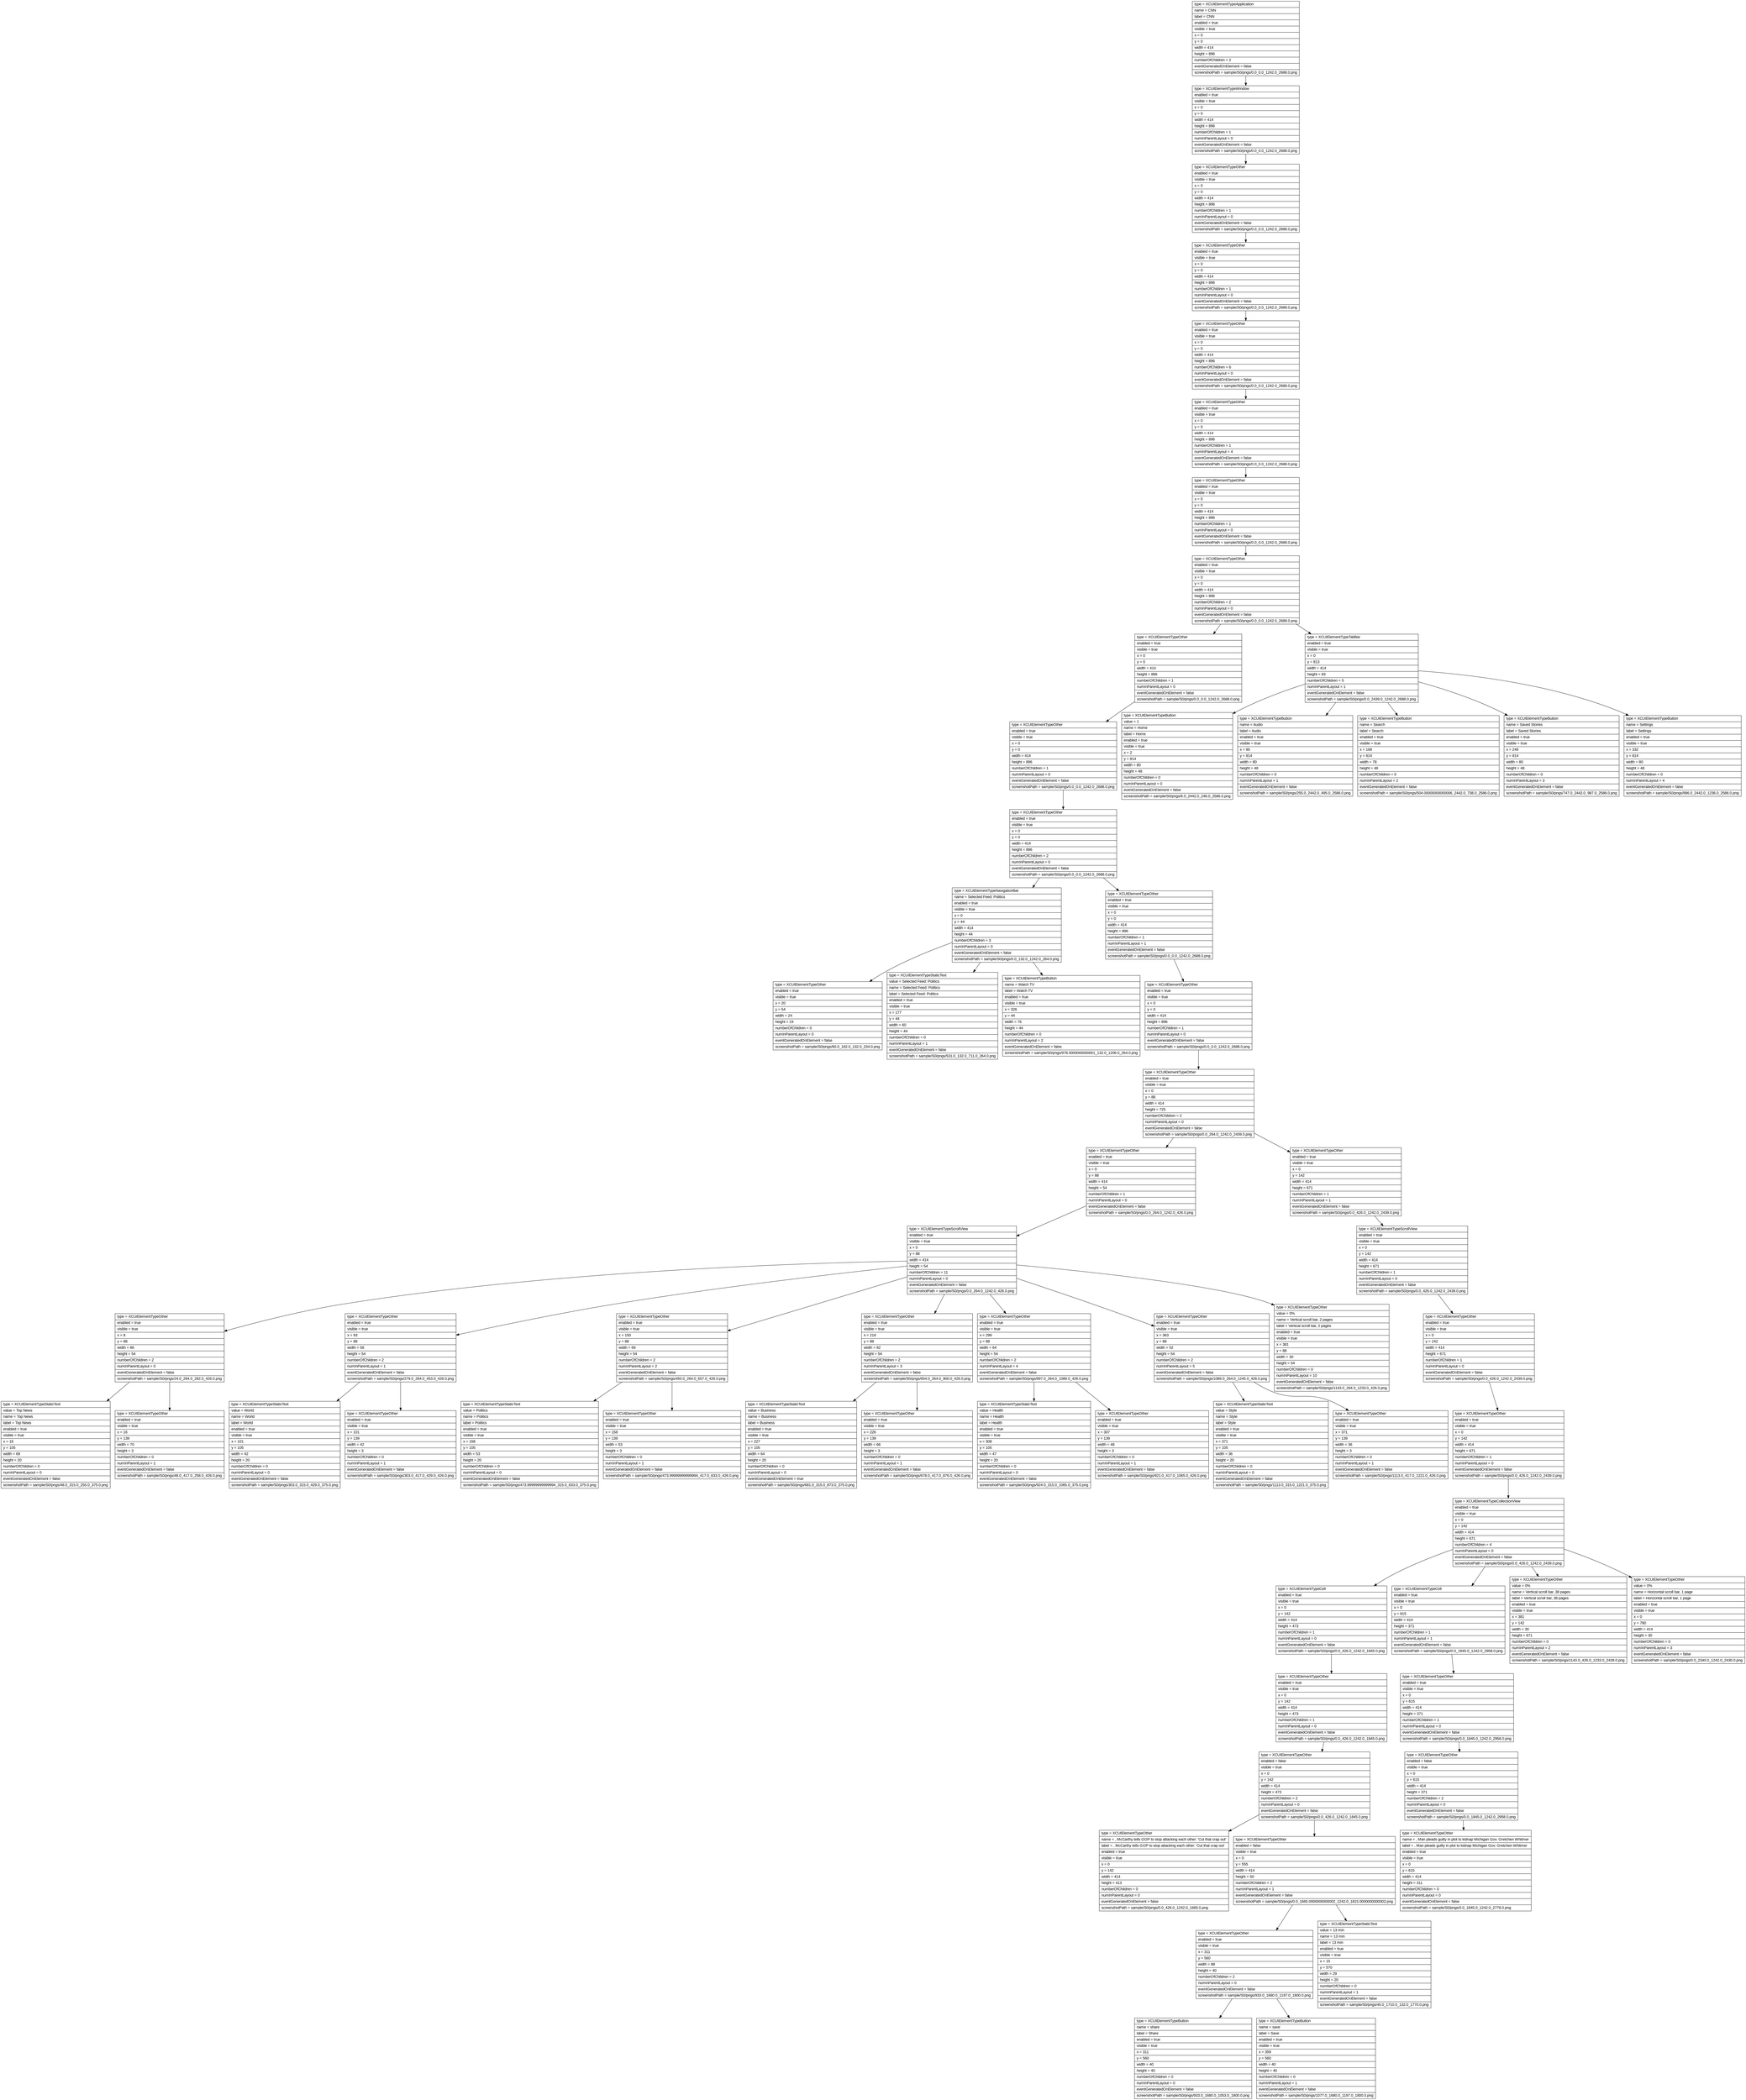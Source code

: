 digraph Layout {

	node [shape=record fontname=Arial];

	0	[label="{type = XCUIElementTypeApplication\l|name = CNN\l|label = CNN\l|enabled = true\l|visible = true\l|x = 0\l|y = 0\l|width = 414\l|height = 896\l|numberOfChildren = 2\l|eventGeneratedOnElement = false \l|screenshotPath = sample/S0/pngs/0.0_0.0_1242.0_2688.0.png\l}"]
	1	[label="{type = XCUIElementTypeWindow\l|enabled = true\l|visible = true\l|x = 0\l|y = 0\l|width = 414\l|height = 896\l|numberOfChildren = 1\l|numInParentLayout = 0\l|eventGeneratedOnElement = false \l|screenshotPath = sample/S0/pngs/0.0_0.0_1242.0_2688.0.png\l}"]
	2	[label="{type = XCUIElementTypeOther\l|enabled = true\l|visible = true\l|x = 0\l|y = 0\l|width = 414\l|height = 896\l|numberOfChildren = 1\l|numInParentLayout = 0\l|eventGeneratedOnElement = false \l|screenshotPath = sample/S0/pngs/0.0_0.0_1242.0_2688.0.png\l}"]
	3	[label="{type = XCUIElementTypeOther\l|enabled = true\l|visible = true\l|x = 0\l|y = 0\l|width = 414\l|height = 896\l|numberOfChildren = 1\l|numInParentLayout = 0\l|eventGeneratedOnElement = false \l|screenshotPath = sample/S0/pngs/0.0_0.0_1242.0_2688.0.png\l}"]
	4	[label="{type = XCUIElementTypeOther\l|enabled = true\l|visible = true\l|x = 0\l|y = 0\l|width = 414\l|height = 896\l|numberOfChildren = 6\l|numInParentLayout = 0\l|eventGeneratedOnElement = false \l|screenshotPath = sample/S0/pngs/0.0_0.0_1242.0_2688.0.png\l}"]
	5	[label="{type = XCUIElementTypeOther\l|enabled = true\l|visible = true\l|x = 0\l|y = 0\l|width = 414\l|height = 896\l|numberOfChildren = 1\l|numInParentLayout = 4\l|eventGeneratedOnElement = false \l|screenshotPath = sample/S0/pngs/0.0_0.0_1242.0_2688.0.png\l}"]
	6	[label="{type = XCUIElementTypeOther\l|enabled = true\l|visible = true\l|x = 0\l|y = 0\l|width = 414\l|height = 896\l|numberOfChildren = 1\l|numInParentLayout = 0\l|eventGeneratedOnElement = false \l|screenshotPath = sample/S0/pngs/0.0_0.0_1242.0_2688.0.png\l}"]
	7	[label="{type = XCUIElementTypeOther\l|enabled = true\l|visible = true\l|x = 0\l|y = 0\l|width = 414\l|height = 896\l|numberOfChildren = 2\l|numInParentLayout = 0\l|eventGeneratedOnElement = false \l|screenshotPath = sample/S0/pngs/0.0_0.0_1242.0_2688.0.png\l}"]
	8	[label="{type = XCUIElementTypeOther\l|enabled = true\l|visible = true\l|x = 0\l|y = 0\l|width = 414\l|height = 896\l|numberOfChildren = 1\l|numInParentLayout = 0\l|eventGeneratedOnElement = false \l|screenshotPath = sample/S0/pngs/0.0_0.0_1242.0_2688.0.png\l}"]
	9	[label="{type = XCUIElementTypeTabBar\l|enabled = true\l|visible = true\l|x = 0\l|y = 813\l|width = 414\l|height = 83\l|numberOfChildren = 5\l|numInParentLayout = 1\l|eventGeneratedOnElement = false \l|screenshotPath = sample/S0/pngs/0.0_2439.0_1242.0_2688.0.png\l}"]
	10	[label="{type = XCUIElementTypeOther\l|enabled = true\l|visible = true\l|x = 0\l|y = 0\l|width = 414\l|height = 896\l|numberOfChildren = 1\l|numInParentLayout = 0\l|eventGeneratedOnElement = false \l|screenshotPath = sample/S0/pngs/0.0_0.0_1242.0_2688.0.png\l}"]
	11	[label="{type = XCUIElementTypeButton\l|value = 1\l|name = Home\l|label = Home\l|enabled = true\l|visible = true\l|x = 2\l|y = 814\l|width = 80\l|height = 48\l|numberOfChildren = 0\l|numInParentLayout = 0\l|eventGeneratedOnElement = false \l|screenshotPath = sample/S0/pngs/6.0_2442.0_246.0_2586.0.png\l}"]
	12	[label="{type = XCUIElementTypeButton\l|name = Audio\l|label = Audio\l|enabled = true\l|visible = true\l|x = 85\l|y = 814\l|width = 80\l|height = 48\l|numberOfChildren = 0\l|numInParentLayout = 1\l|eventGeneratedOnElement = false \l|screenshotPath = sample/S0/pngs/255.0_2442.0_495.0_2586.0.png\l}"]
	13	[label="{type = XCUIElementTypeButton\l|name = Search\l|label = Search\l|enabled = true\l|visible = true\l|x = 168\l|y = 814\l|width = 78\l|height = 48\l|numberOfChildren = 0\l|numInParentLayout = 2\l|eventGeneratedOnElement = false \l|screenshotPath = sample/S0/pngs/504.00000000000006_2442.0_738.0_2586.0.png\l}"]
	14	[label="{type = XCUIElementTypeButton\l|name = Saved Stories\l|label = Saved Stories\l|enabled = true\l|visible = true\l|x = 249\l|y = 814\l|width = 80\l|height = 48\l|numberOfChildren = 0\l|numInParentLayout = 3\l|eventGeneratedOnElement = false \l|screenshotPath = sample/S0/pngs/747.0_2442.0_987.0_2586.0.png\l}"]
	15	[label="{type = XCUIElementTypeButton\l|name = Settings\l|label = Settings\l|enabled = true\l|visible = true\l|x = 332\l|y = 814\l|width = 80\l|height = 48\l|numberOfChildren = 0\l|numInParentLayout = 4\l|eventGeneratedOnElement = false \l|screenshotPath = sample/S0/pngs/996.0_2442.0_1236.0_2586.0.png\l}"]
	16	[label="{type = XCUIElementTypeOther\l|enabled = true\l|visible = true\l|x = 0\l|y = 0\l|width = 414\l|height = 896\l|numberOfChildren = 2\l|numInParentLayout = 0\l|eventGeneratedOnElement = false \l|screenshotPath = sample/S0/pngs/0.0_0.0_1242.0_2688.0.png\l}"]
	17	[label="{type = XCUIElementTypeNavigationBar\l|name = Selected Feed: Politics\l|enabled = true\l|visible = true\l|x = 0\l|y = 44\l|width = 414\l|height = 44\l|numberOfChildren = 3\l|numInParentLayout = 0\l|eventGeneratedOnElement = false \l|screenshotPath = sample/S0/pngs/0.0_132.0_1242.0_264.0.png\l}"]
	18	[label="{type = XCUIElementTypeOther\l|enabled = true\l|visible = true\l|x = 0\l|y = 0\l|width = 414\l|height = 896\l|numberOfChildren = 1\l|numInParentLayout = 1\l|eventGeneratedOnElement = false \l|screenshotPath = sample/S0/pngs/0.0_0.0_1242.0_2688.0.png\l}"]
	19	[label="{type = XCUIElementTypeOther\l|enabled = true\l|visible = true\l|x = 20\l|y = 54\l|width = 24\l|height = 24\l|numberOfChildren = 0\l|numInParentLayout = 0\l|eventGeneratedOnElement = false \l|screenshotPath = sample/S0/pngs/60.0_162.0_132.0_234.0.png\l}"]
	20	[label="{type = XCUIElementTypeStaticText\l|value = Selected Feed: Politics\l|name = Selected Feed: Politics\l|label = Selected Feed: Politics\l|enabled = true\l|visible = true\l|x = 177\l|y = 44\l|width = 60\l|height = 44\l|numberOfChildren = 0\l|numInParentLayout = 1\l|eventGeneratedOnElement = false \l|screenshotPath = sample/S0/pngs/531.0_132.0_711.0_264.0.png\l}"]
	21	[label="{type = XCUIElementTypeButton\l|name = Watch TV\l|label = Watch TV\l|enabled = true\l|visible = true\l|x = 326\l|y = 44\l|width = 76\l|height = 44\l|numberOfChildren = 0\l|numInParentLayout = 2\l|eventGeneratedOnElement = false \l|screenshotPath = sample/S0/pngs/978.0000000000001_132.0_1206.0_264.0.png\l}"]
	22	[label="{type = XCUIElementTypeOther\l|enabled = true\l|visible = true\l|x = 0\l|y = 0\l|width = 414\l|height = 896\l|numberOfChildren = 1\l|numInParentLayout = 0\l|eventGeneratedOnElement = false \l|screenshotPath = sample/S0/pngs/0.0_0.0_1242.0_2688.0.png\l}"]
	23	[label="{type = XCUIElementTypeOther\l|enabled = true\l|visible = true\l|x = 0\l|y = 88\l|width = 414\l|height = 725\l|numberOfChildren = 2\l|numInParentLayout = 0\l|eventGeneratedOnElement = false \l|screenshotPath = sample/S0/pngs/0.0_264.0_1242.0_2439.0.png\l}"]
	24	[label="{type = XCUIElementTypeOther\l|enabled = true\l|visible = true\l|x = 0\l|y = 88\l|width = 414\l|height = 54\l|numberOfChildren = 1\l|numInParentLayout = 0\l|eventGeneratedOnElement = false \l|screenshotPath = sample/S0/pngs/0.0_264.0_1242.0_426.0.png\l}"]
	25	[label="{type = XCUIElementTypeOther\l|enabled = true\l|visible = true\l|x = 0\l|y = 142\l|width = 414\l|height = 671\l|numberOfChildren = 1\l|numInParentLayout = 1\l|eventGeneratedOnElement = false \l|screenshotPath = sample/S0/pngs/0.0_426.0_1242.0_2439.0.png\l}"]
	26	[label="{type = XCUIElementTypeScrollView\l|enabled = true\l|visible = true\l|x = 0\l|y = 88\l|width = 414\l|height = 54\l|numberOfChildren = 11\l|numInParentLayout = 0\l|eventGeneratedOnElement = false \l|screenshotPath = sample/S0/pngs/0.0_264.0_1242.0_426.0.png\l}"]
	27	[label="{type = XCUIElementTypeScrollView\l|enabled = true\l|visible = true\l|x = 0\l|y = 142\l|width = 414\l|height = 671\l|numberOfChildren = 1\l|numInParentLayout = 0\l|eventGeneratedOnElement = false \l|screenshotPath = sample/S0/pngs/0.0_426.0_1242.0_2439.0.png\l}"]
	28	[label="{type = XCUIElementTypeOther\l|enabled = true\l|visible = true\l|x = 8\l|y = 88\l|width = 86\l|height = 54\l|numberOfChildren = 2\l|numInParentLayout = 0\l|eventGeneratedOnElement = false \l|screenshotPath = sample/S0/pngs/24.0_264.0_282.0_426.0.png\l}"]
	29	[label="{type = XCUIElementTypeOther\l|enabled = true\l|visible = true\l|x = 93\l|y = 88\l|width = 58\l|height = 54\l|numberOfChildren = 2\l|numInParentLayout = 1\l|eventGeneratedOnElement = false \l|screenshotPath = sample/S0/pngs/279.0_264.0_453.0_426.0.png\l}"]
	30	[label="{type = XCUIElementTypeOther\l|enabled = true\l|visible = true\l|x = 150\l|y = 88\l|width = 69\l|height = 54\l|numberOfChildren = 2\l|numInParentLayout = 2\l|eventGeneratedOnElement = false \l|screenshotPath = sample/S0/pngs/450.0_264.0_657.0_426.0.png\l}"]
	31	[label="{type = XCUIElementTypeOther\l|enabled = true\l|visible = true\l|x = 218\l|y = 88\l|width = 82\l|height = 54\l|numberOfChildren = 2\l|numInParentLayout = 3\l|eventGeneratedOnElement = false \l|screenshotPath = sample/S0/pngs/654.0_264.0_900.0_426.0.png\l}"]
	32	[label="{type = XCUIElementTypeOther\l|enabled = true\l|visible = true\l|x = 299\l|y = 88\l|width = 64\l|height = 54\l|numberOfChildren = 2\l|numInParentLayout = 4\l|eventGeneratedOnElement = false \l|screenshotPath = sample/S0/pngs/897.0_264.0_1089.0_426.0.png\l}"]
	33	[label="{type = XCUIElementTypeOther\l|enabled = true\l|visible = true\l|x = 363\l|y = 88\l|width = 52\l|height = 54\l|numberOfChildren = 2\l|numInParentLayout = 5\l|eventGeneratedOnElement = false \l|screenshotPath = sample/S0/pngs/1089.0_264.0_1245.0_426.0.png\l}"]
	34	[label="{type = XCUIElementTypeOther\l|value = 0%\l|name = Vertical scroll bar, 2 pages\l|label = Vertical scroll bar, 2 pages\l|enabled = true\l|visible = true\l|x = 381\l|y = 88\l|width = 30\l|height = 54\l|numberOfChildren = 0\l|numInParentLayout = 10\l|eventGeneratedOnElement = false \l|screenshotPath = sample/S0/pngs/1143.0_264.0_1233.0_426.0.png\l}"]
	35	[label="{type = XCUIElementTypeOther\l|enabled = true\l|visible = true\l|x = 0\l|y = 142\l|width = 414\l|height = 671\l|numberOfChildren = 1\l|numInParentLayout = 0\l|eventGeneratedOnElement = false \l|screenshotPath = sample/S0/pngs/0.0_426.0_1242.0_2439.0.png\l}"]
	36	[label="{type = XCUIElementTypeStaticText\l|value = Top News\l|name = Top News\l|label = Top News\l|enabled = true\l|visible = true\l|x = 16\l|y = 105\l|width = 69\l|height = 20\l|numberOfChildren = 0\l|numInParentLayout = 0\l|eventGeneratedOnElement = false \l|screenshotPath = sample/S0/pngs/48.0_315.0_255.0_375.0.png\l}"]
	37	[label="{type = XCUIElementTypeOther\l|enabled = true\l|visible = true\l|x = 16\l|y = 139\l|width = 70\l|height = 3\l|numberOfChildren = 0\l|numInParentLayout = 1\l|eventGeneratedOnElement = false \l|screenshotPath = sample/S0/pngs/48.0_417.0_258.0_426.0.png\l}"]
	38	[label="{type = XCUIElementTypeStaticText\l|value = World\l|name = World\l|label = World\l|enabled = true\l|visible = true\l|x = 101\l|y = 105\l|width = 42\l|height = 20\l|numberOfChildren = 0\l|numInParentLayout = 0\l|eventGeneratedOnElement = false \l|screenshotPath = sample/S0/pngs/303.0_315.0_429.0_375.0.png\l}"]
	39	[label="{type = XCUIElementTypeOther\l|enabled = true\l|visible = true\l|x = 101\l|y = 139\l|width = 42\l|height = 3\l|numberOfChildren = 0\l|numInParentLayout = 1\l|eventGeneratedOnElement = false \l|screenshotPath = sample/S0/pngs/303.0_417.0_429.0_426.0.png\l}"]
	40	[label="{type = XCUIElementTypeStaticText\l|value = Politics\l|name = Politics\l|label = Politics\l|enabled = true\l|visible = true\l|x = 158\l|y = 105\l|width = 53\l|height = 20\l|numberOfChildren = 0\l|numInParentLayout = 0\l|eventGeneratedOnElement = false \l|screenshotPath = sample/S0/pngs/473.99999999999994_315.0_633.0_375.0.png\l}"]
	41	[label="{type = XCUIElementTypeOther\l|enabled = true\l|visible = true\l|x = 158\l|y = 139\l|width = 53\l|height = 3\l|numberOfChildren = 0\l|numInParentLayout = 1\l|eventGeneratedOnElement = false \l|screenshotPath = sample/S0/pngs/473.99999999999994_417.0_633.0_426.0.png\l}"]
	42	[label="{type = XCUIElementTypeStaticText\l|value = Business\l|name = Business\l|label = Business\l|enabled = true\l|visible = true\l|x = 227\l|y = 105\l|width = 64\l|height = 20\l|numberOfChildren = 0\l|numInParentLayout = 0\l|eventGeneratedOnElement = true \l|screenshotPath = sample/S0/pngs/681.0_315.0_873.0_375.0.png\l}"]
	43	[label="{type = XCUIElementTypeOther\l|enabled = true\l|visible = true\l|x = 226\l|y = 139\l|width = 66\l|height = 3\l|numberOfChildren = 0\l|numInParentLayout = 1\l|eventGeneratedOnElement = false \l|screenshotPath = sample/S0/pngs/678.0_417.0_876.0_426.0.png\l}"]
	44	[label="{type = XCUIElementTypeStaticText\l|value = Health\l|name = Health\l|label = Health\l|enabled = true\l|visible = true\l|x = 308\l|y = 105\l|width = 47\l|height = 20\l|numberOfChildren = 0\l|numInParentLayout = 0\l|eventGeneratedOnElement = false \l|screenshotPath = sample/S0/pngs/924.0_315.0_1065.0_375.0.png\l}"]
	45	[label="{type = XCUIElementTypeOther\l|enabled = true\l|visible = true\l|x = 307\l|y = 139\l|width = 48\l|height = 3\l|numberOfChildren = 0\l|numInParentLayout = 1\l|eventGeneratedOnElement = false \l|screenshotPath = sample/S0/pngs/921.0_417.0_1065.0_426.0.png\l}"]
	46	[label="{type = XCUIElementTypeStaticText\l|value = Style\l|name = Style\l|label = Style\l|enabled = true\l|visible = true\l|x = 371\l|y = 105\l|width = 36\l|height = 20\l|numberOfChildren = 0\l|numInParentLayout = 0\l|eventGeneratedOnElement = false \l|screenshotPath = sample/S0/pngs/1113.0_315.0_1221.0_375.0.png\l}"]
	47	[label="{type = XCUIElementTypeOther\l|enabled = true\l|visible = true\l|x = 371\l|y = 139\l|width = 36\l|height = 3\l|numberOfChildren = 0\l|numInParentLayout = 1\l|eventGeneratedOnElement = false \l|screenshotPath = sample/S0/pngs/1113.0_417.0_1221.0_426.0.png\l}"]
	48	[label="{type = XCUIElementTypeOther\l|enabled = true\l|visible = true\l|x = 0\l|y = 142\l|width = 414\l|height = 671\l|numberOfChildren = 1\l|numInParentLayout = 0\l|eventGeneratedOnElement = false \l|screenshotPath = sample/S0/pngs/0.0_426.0_1242.0_2439.0.png\l}"]
	49	[label="{type = XCUIElementTypeCollectionView\l|enabled = true\l|visible = true\l|x = 0\l|y = 142\l|width = 414\l|height = 671\l|numberOfChildren = 4\l|numInParentLayout = 0\l|eventGeneratedOnElement = false \l|screenshotPath = sample/S0/pngs/0.0_426.0_1242.0_2439.0.png\l}"]
	50	[label="{type = XCUIElementTypeCell\l|enabled = true\l|visible = true\l|x = 0\l|y = 142\l|width = 414\l|height = 473\l|numberOfChildren = 1\l|numInParentLayout = 0\l|eventGeneratedOnElement = false \l|screenshotPath = sample/S0/pngs/0.0_426.0_1242.0_1845.0.png\l}"]
	51	[label="{type = XCUIElementTypeCell\l|enabled = true\l|visible = true\l|x = 0\l|y = 615\l|width = 414\l|height = 371\l|numberOfChildren = 1\l|numInParentLayout = 1\l|eventGeneratedOnElement = false \l|screenshotPath = sample/S0/pngs/0.0_1845.0_1242.0_2958.0.png\l}"]
	52	[label="{type = XCUIElementTypeOther\l|value = 0%\l|name = Vertical scroll bar, 38 pages\l|label = Vertical scroll bar, 38 pages\l|enabled = true\l|visible = true\l|x = 381\l|y = 142\l|width = 30\l|height = 671\l|numberOfChildren = 0\l|numInParentLayout = 2\l|eventGeneratedOnElement = false \l|screenshotPath = sample/S0/pngs/1143.0_426.0_1233.0_2439.0.png\l}"]
	53	[label="{type = XCUIElementTypeOther\l|value = 0%\l|name = Horizontal scroll bar, 1 page\l|label = Horizontal scroll bar, 1 page\l|enabled = true\l|visible = true\l|x = 0\l|y = 780\l|width = 414\l|height = 30\l|numberOfChildren = 0\l|numInParentLayout = 3\l|eventGeneratedOnElement = false \l|screenshotPath = sample/S0/pngs/0.0_2340.0_1242.0_2430.0.png\l}"]
	54	[label="{type = XCUIElementTypeOther\l|enabled = true\l|visible = true\l|x = 0\l|y = 142\l|width = 414\l|height = 473\l|numberOfChildren = 1\l|numInParentLayout = 0\l|eventGeneratedOnElement = false \l|screenshotPath = sample/S0/pngs/0.0_426.0_1242.0_1845.0.png\l}"]
	55	[label="{type = XCUIElementTypeOther\l|enabled = true\l|visible = true\l|x = 0\l|y = 615\l|width = 414\l|height = 371\l|numberOfChildren = 1\l|numInParentLayout = 0\l|eventGeneratedOnElement = false \l|screenshotPath = sample/S0/pngs/0.0_1845.0_1242.0_2958.0.png\l}"]
	56	[label="{type = XCUIElementTypeOther\l|enabled = false\l|visible = true\l|x = 0\l|y = 142\l|width = 414\l|height = 473\l|numberOfChildren = 2\l|numInParentLayout = 0\l|eventGeneratedOnElement = false \l|screenshotPath = sample/S0/pngs/0.0_426.0_1242.0_1845.0.png\l}"]
	57	[label="{type = XCUIElementTypeOther\l|enabled = false\l|visible = true\l|x = 0\l|y = 615\l|width = 414\l|height = 371\l|numberOfChildren = 2\l|numInParentLayout = 0\l|eventGeneratedOnElement = false \l|screenshotPath = sample/S0/pngs/0.0_1845.0_1242.0_2958.0.png\l}"]
	58	[label="{type = XCUIElementTypeOther\l|name = , McCarthy tells GOP to stop attacking each other: 'Cut that crap out'\l|label = , McCarthy tells GOP to stop attacking each other: 'Cut that crap out'\l|enabled = true\l|visible = true\l|x = 0\l|y = 142\l|width = 414\l|height = 413\l|numberOfChildren = 0\l|numInParentLayout = 0\l|eventGeneratedOnElement = false \l|screenshotPath = sample/S0/pngs/0.0_426.0_1242.0_1665.0.png\l}"]
	59	[label="{type = XCUIElementTypeOther\l|enabled = false\l|visible = true\l|x = 0\l|y = 555\l|width = 414\l|height = 50\l|numberOfChildren = 2\l|numInParentLayout = 1\l|eventGeneratedOnElement = false \l|screenshotPath = sample/S0/pngs/0.0_1665.0000000000002_1242.0_1815.0000000000002.png\l}"]
	60	[label="{type = XCUIElementTypeOther\l|name = , Man pleads guilty in plot to kidnap Michigan Gov. Gretchen Whitmer\l|label = , Man pleads guilty in plot to kidnap Michigan Gov. Gretchen Whitmer\l|enabled = true\l|visible = true\l|x = 0\l|y = 615\l|width = 414\l|height = 311\l|numberOfChildren = 0\l|numInParentLayout = 0\l|eventGeneratedOnElement = false \l|screenshotPath = sample/S0/pngs/0.0_1845.0_1242.0_2778.0.png\l}"]
	61	[label="{type = XCUIElementTypeOther\l|enabled = true\l|visible = true\l|x = 311\l|y = 560\l|width = 88\l|height = 40\l|numberOfChildren = 2\l|numInParentLayout = 0\l|eventGeneratedOnElement = false \l|screenshotPath = sample/S0/pngs/933.0_1680.0_1197.0_1800.0.png\l}"]
	62	[label="{type = XCUIElementTypeStaticText\l|value = 13 min\l|name = 13 min\l|label = 13 min\l|enabled = true\l|visible = true\l|x = 15\l|y = 570\l|width = 29\l|height = 20\l|numberOfChildren = 0\l|numInParentLayout = 1\l|eventGeneratedOnElement = false \l|screenshotPath = sample/S0/pngs/45.0_1710.0_132.0_1770.0.png\l}"]
	63	[label="{type = XCUIElementTypeButton\l|name = share\l|label = Share\l|enabled = true\l|visible = true\l|x = 311\l|y = 560\l|width = 40\l|height = 40\l|numberOfChildren = 0\l|numInParentLayout = 0\l|eventGeneratedOnElement = false \l|screenshotPath = sample/S0/pngs/933.0_1680.0_1053.0_1800.0.png\l}"]
	64	[label="{type = XCUIElementTypeButton\l|name = save\l|label = Save\l|enabled = true\l|visible = true\l|x = 359\l|y = 560\l|width = 40\l|height = 40\l|numberOfChildren = 0\l|numInParentLayout = 1\l|eventGeneratedOnElement = false \l|screenshotPath = sample/S0/pngs/1077.0_1680.0_1197.0_1800.0.png\l}"]


	0 -> 1
	1 -> 2
	2 -> 3
	3 -> 4
	4 -> 5
	5 -> 6
	6 -> 7
	7 -> 8
	7 -> 9
	8 -> 10
	9 -> 11
	9 -> 12
	9 -> 13
	9 -> 14
	9 -> 15
	10 -> 16
	16 -> 17
	16 -> 18
	17 -> 19
	17 -> 20
	17 -> 21
	18 -> 22
	22 -> 23
	23 -> 24
	23 -> 25
	24 -> 26
	25 -> 27
	26 -> 28
	26 -> 29
	26 -> 30
	26 -> 31
	26 -> 32
	26 -> 33
	26 -> 34
	27 -> 35
	28 -> 36
	28 -> 37
	29 -> 38
	29 -> 39
	30 -> 40
	30 -> 41
	31 -> 42
	31 -> 43
	32 -> 44
	32 -> 45
	33 -> 46
	33 -> 47
	35 -> 48
	48 -> 49
	49 -> 50
	49 -> 51
	49 -> 52
	49 -> 53
	50 -> 54
	51 -> 55
	54 -> 56
	55 -> 57
	56 -> 58
	56 -> 59
	57 -> 60
	59 -> 61
	59 -> 62
	61 -> 63
	61 -> 64


}
